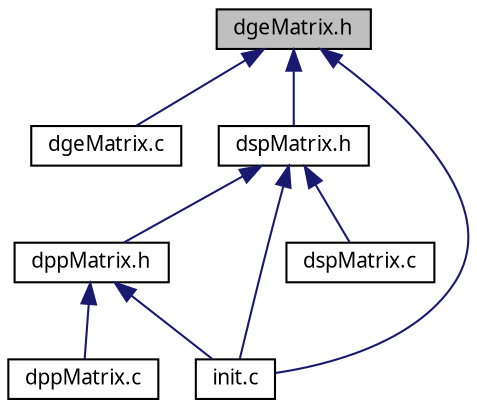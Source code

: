 digraph G
{
  edge [fontname="FreeSans.ttf",fontsize=10,labelfontname="FreeSans.ttf",labelfontsize=10];
  node [fontname="FreeSans.ttf",fontsize=10,shape=record];
  Node1 [label="dgeMatrix.h",height=0.2,width=0.4,color="black", fillcolor="grey75", style="filled" fontcolor="black"];
  Node1 -> Node2 [dir=back,color="midnightblue",fontsize=10,style="solid",fontname="FreeSans.ttf"];
  Node2 [label="dgeMatrix.c",height=0.2,width=0.4,color="black", fillcolor="white", style="filled",URL="$dgeMatrix_8c.html"];
  Node1 -> Node3 [dir=back,color="midnightblue",fontsize=10,style="solid",fontname="FreeSans.ttf"];
  Node3 [label="dspMatrix.h",height=0.2,width=0.4,color="black", fillcolor="white", style="filled",URL="$dspMatrix_8h.html"];
  Node3 -> Node4 [dir=back,color="midnightblue",fontsize=10,style="solid",fontname="FreeSans.ttf"];
  Node4 [label="dppMatrix.h",height=0.2,width=0.4,color="black", fillcolor="white", style="filled",URL="$dppMatrix_8h.html"];
  Node4 -> Node5 [dir=back,color="midnightblue",fontsize=10,style="solid",fontname="FreeSans.ttf"];
  Node5 [label="dppMatrix.c",height=0.2,width=0.4,color="black", fillcolor="white", style="filled",URL="$dppMatrix_8c.html"];
  Node4 -> Node6 [dir=back,color="midnightblue",fontsize=10,style="solid",fontname="FreeSans.ttf"];
  Node6 [label="init.c",height=0.2,width=0.4,color="black", fillcolor="white", style="filled",URL="$init_8c.html"];
  Node3 -> Node7 [dir=back,color="midnightblue",fontsize=10,style="solid",fontname="FreeSans.ttf"];
  Node7 [label="dspMatrix.c",height=0.2,width=0.4,color="black", fillcolor="white", style="filled",URL="$dspMatrix_8c.html"];
  Node3 -> Node6 [dir=back,color="midnightblue",fontsize=10,style="solid",fontname="FreeSans.ttf"];
  Node1 -> Node6 [dir=back,color="midnightblue",fontsize=10,style="solid",fontname="FreeSans.ttf"];
}
